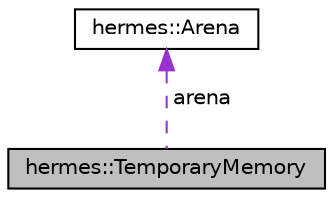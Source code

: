 digraph "hermes::TemporaryMemory"
{
 // LATEX_PDF_SIZE
  edge [fontname="Helvetica",fontsize="10",labelfontname="Helvetica",labelfontsize="10"];
  node [fontname="Helvetica",fontsize="10",shape=record];
  Node1 [label="hermes::TemporaryMemory",height=0.2,width=0.4,color="black", fillcolor="grey75", style="filled", fontcolor="black",tooltip=" "];
  Node2 -> Node1 [dir="back",color="darkorchid3",fontsize="10",style="dashed",label=" arena" ,fontname="Helvetica"];
  Node2 [label="hermes::Arena",height=0.2,width=0.4,color="black", fillcolor="white", style="filled",URL="$structhermes_1_1_arena.html",tooltip=" "];
}
